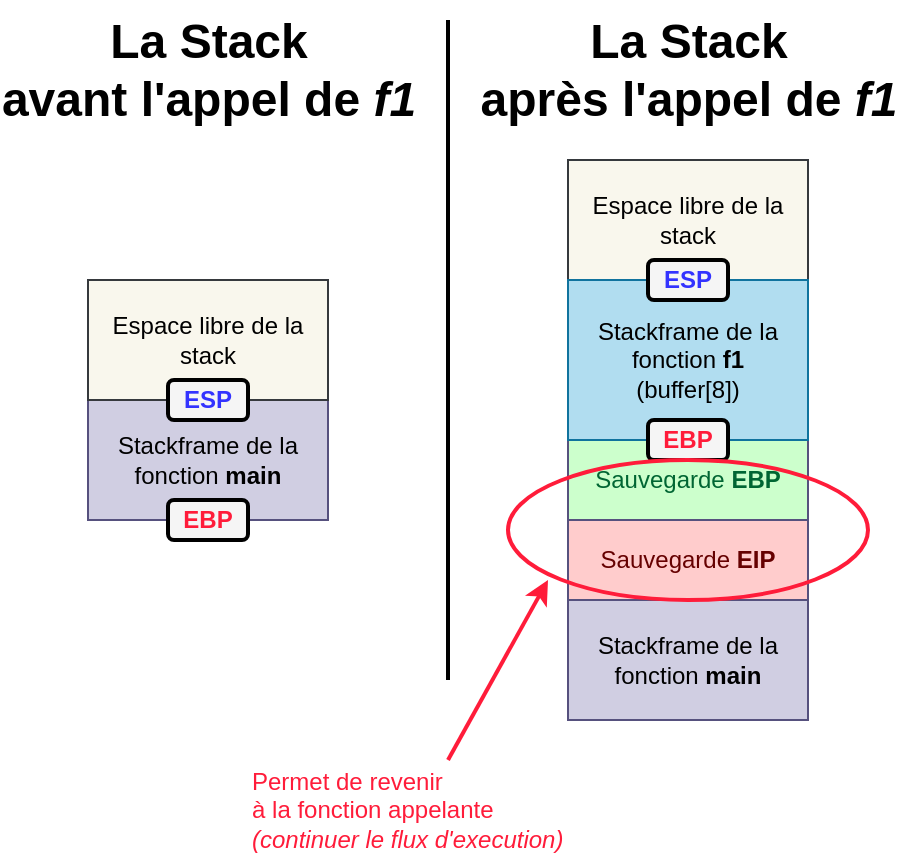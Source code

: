 <mxfile version="13.1.3">
    <diagram id="6hGFLwfOUW9BJ-s0fimq" name="Page-1">
        <mxGraphModel dx="1110" dy="763" grid="1" gridSize="10" guides="1" tooltips="1" connect="1" arrows="1" fold="1" page="1" pageScale="1" pageWidth="827" pageHeight="1169" math="0" shadow="0">
            <root>
                <mxCell id="0"/>
                <mxCell id="1" parent="0"/>
                <mxCell id="33" value="&lt;font color=&quot;#006633&quot;&gt;Sauvegarde &lt;b&gt;EBP&lt;/b&gt;&lt;/font&gt;" style="rounded=0;whiteSpace=wrap;html=1;fillColor=#CCFFCC;strokeColor=#56517e;" vertex="1" parent="1">
                    <mxGeometry x="360" y="440" width="120" height="40" as="geometry"/>
                </mxCell>
                <mxCell id="2" value="&lt;font color=&quot;#000000&quot;&gt;Stackframe de la fonction &lt;b&gt;main&lt;/b&gt;&lt;/font&gt;" style="rounded=0;whiteSpace=wrap;html=1;fillColor=#d0cee2;strokeColor=#56517e;" parent="1" vertex="1">
                    <mxGeometry x="120" y="420" width="120" height="60" as="geometry"/>
                </mxCell>
                <mxCell id="4" value="&lt;font color=&quot;#000000&quot;&gt;Espace libre de la stack&lt;/font&gt;" style="rounded=0;whiteSpace=wrap;html=1;fillColor=#f9f7ed;strokeColor=#36393d;" parent="1" vertex="1">
                    <mxGeometry x="120" y="360" width="120" height="60" as="geometry"/>
                </mxCell>
                <mxCell id="17" value="&lt;b&gt;&lt;font color=&quot;#3333ff&quot;&gt;ESP&lt;/font&gt;&lt;/b&gt;" style="rounded=1;whiteSpace=wrap;html=1;strokeColor=#000000;strokeWidth=2;fillColor=#f5f5f5;fontColor=#333333;" vertex="1" parent="1">
                    <mxGeometry x="160" y="410" width="40" height="20" as="geometry"/>
                </mxCell>
                <mxCell id="22" value="&lt;b&gt;&lt;font color=&quot;#ff1c3a&quot;&gt;EBP&lt;/font&gt;&lt;/b&gt;" style="rounded=1;whiteSpace=wrap;html=1;strokeColor=#000000;strokeWidth=2;fillColor=#f5f5f5;fontColor=#333333;" vertex="1" parent="1">
                    <mxGeometry x="160" y="470" width="40" height="20" as="geometry"/>
                </mxCell>
                <mxCell id="25" value="&lt;font color=&quot;#000000&quot;&gt;Stackframe de la fonction &lt;b&gt;main&lt;/b&gt;&lt;/font&gt;" style="rounded=0;whiteSpace=wrap;html=1;fillColor=#d0cee2;strokeColor=#56517e;" vertex="1" parent="1">
                    <mxGeometry x="360" y="520" width="120" height="60" as="geometry"/>
                </mxCell>
                <mxCell id="26" value="&lt;font color=&quot;#000000&quot;&gt;Espace libre de la stack&lt;/font&gt;" style="rounded=0;whiteSpace=wrap;html=1;fillColor=#f9f7ed;strokeColor=#36393d;" vertex="1" parent="1">
                    <mxGeometry x="360" y="300" width="120" height="60" as="geometry"/>
                </mxCell>
                <mxCell id="30" value="&lt;font color=&quot;#000000&quot;&gt;Stackframe de la fonction &lt;b&gt;f1&lt;/b&gt;&lt;br&gt;(buffer[8])&lt;br&gt;&lt;/font&gt;" style="rounded=0;whiteSpace=wrap;html=1;fillColor=#b1ddf0;strokeColor=#10739e;" vertex="1" parent="1">
                    <mxGeometry x="360" y="360" width="120" height="80" as="geometry"/>
                </mxCell>
                <mxCell id="27" value="&lt;b&gt;&lt;font color=&quot;#3333ff&quot;&gt;ESP&lt;/font&gt;&lt;/b&gt;" style="rounded=1;whiteSpace=wrap;html=1;strokeColor=#000000;strokeWidth=2;fillColor=#f5f5f5;fontColor=#333333;" vertex="1" parent="1">
                    <mxGeometry x="400" y="350" width="40" height="20" as="geometry"/>
                </mxCell>
                <mxCell id="28" value="&lt;b&gt;&lt;font color=&quot;#ff1c3a&quot;&gt;EBP&lt;/font&gt;&lt;/b&gt;" style="rounded=1;whiteSpace=wrap;html=1;strokeColor=#000000;strokeWidth=2;fillColor=#f5f5f5;fontColor=#333333;" vertex="1" parent="1">
                    <mxGeometry x="400" y="430" width="40" height="20" as="geometry"/>
                </mxCell>
                <mxCell id="35" value="&lt;font color=&quot;#660000&quot;&gt;Sauvegarde &lt;b&gt;EIP&lt;/b&gt;&lt;/font&gt;" style="rounded=0;whiteSpace=wrap;html=1;fillColor=#FFCCCC;strokeColor=#56517e;" vertex="1" parent="1">
                    <mxGeometry x="360" y="480" width="120" height="40" as="geometry"/>
                </mxCell>
                <mxCell id="40" value="" style="ellipse;whiteSpace=wrap;html=1;strokeWidth=2;fillColor=none;strokeColor=#FF1C3A;" vertex="1" parent="1">
                    <mxGeometry x="330" y="450" width="180" height="70" as="geometry"/>
                </mxCell>
                <mxCell id="41" value="" style="endArrow=classic;html=1;strokeColor=#FF1C3A;strokeWidth=2;" edge="1" parent="1">
                    <mxGeometry width="50" height="50" relative="1" as="geometry">
                        <mxPoint x="300" y="600" as="sourcePoint"/>
                        <mxPoint x="350" y="510" as="targetPoint"/>
                    </mxGeometry>
                </mxCell>
                <mxCell id="42" value="&lt;div&gt;&lt;font color=&quot;#ff1c3a&quot;&gt;Permet de revenir&amp;nbsp;&lt;/font&gt;&lt;/div&gt;&lt;font color=&quot;#ff1c3a&quot;&gt;à&lt;/font&gt;&lt;span style=&quot;color: rgb(255 , 28 , 58)&quot;&gt;&amp;nbsp;la fonction appelante &lt;i&gt;(continuer le flux d'execution)&lt;/i&gt;&lt;/span&gt;&lt;font color=&quot;#ff1c3a&quot;&gt;&lt;br&gt;&lt;/font&gt;" style="text;strokeColor=none;fillColor=none;html=1;whiteSpace=wrap;verticalAlign=middle;overflow=hidden;" vertex="1" parent="1">
                    <mxGeometry x="200" y="600" width="160" height="50" as="geometry"/>
                </mxCell>
                <mxCell id="43" value="La Stack &lt;br&gt;avant l'appel de &lt;i&gt;f1&lt;/i&gt;" style="text;strokeColor=none;fillColor=none;html=1;fontSize=24;fontStyle=1;verticalAlign=middle;align=center;" vertex="1" parent="1">
                    <mxGeometry x="80.5" y="220" width="199" height="69" as="geometry"/>
                </mxCell>
                <mxCell id="47" value="La Stack &lt;br&gt;après l'appel de &lt;i&gt;f1&lt;/i&gt;" style="text;strokeColor=none;fillColor=none;html=1;fontSize=24;fontStyle=1;verticalAlign=middle;align=center;" vertex="1" parent="1">
                    <mxGeometry x="311" y="220" width="218" height="69" as="geometry"/>
                </mxCell>
                <mxCell id="50" value="" style="endArrow=none;html=1;strokeWidth=2;strokeColor=#000000;" edge="1" parent="1">
                    <mxGeometry width="50" height="50" relative="1" as="geometry">
                        <mxPoint x="300" y="560" as="sourcePoint"/>
                        <mxPoint x="300" y="230" as="targetPoint"/>
                    </mxGeometry>
                </mxCell>
            </root>
        </mxGraphModel>
    </diagram>
</mxfile>